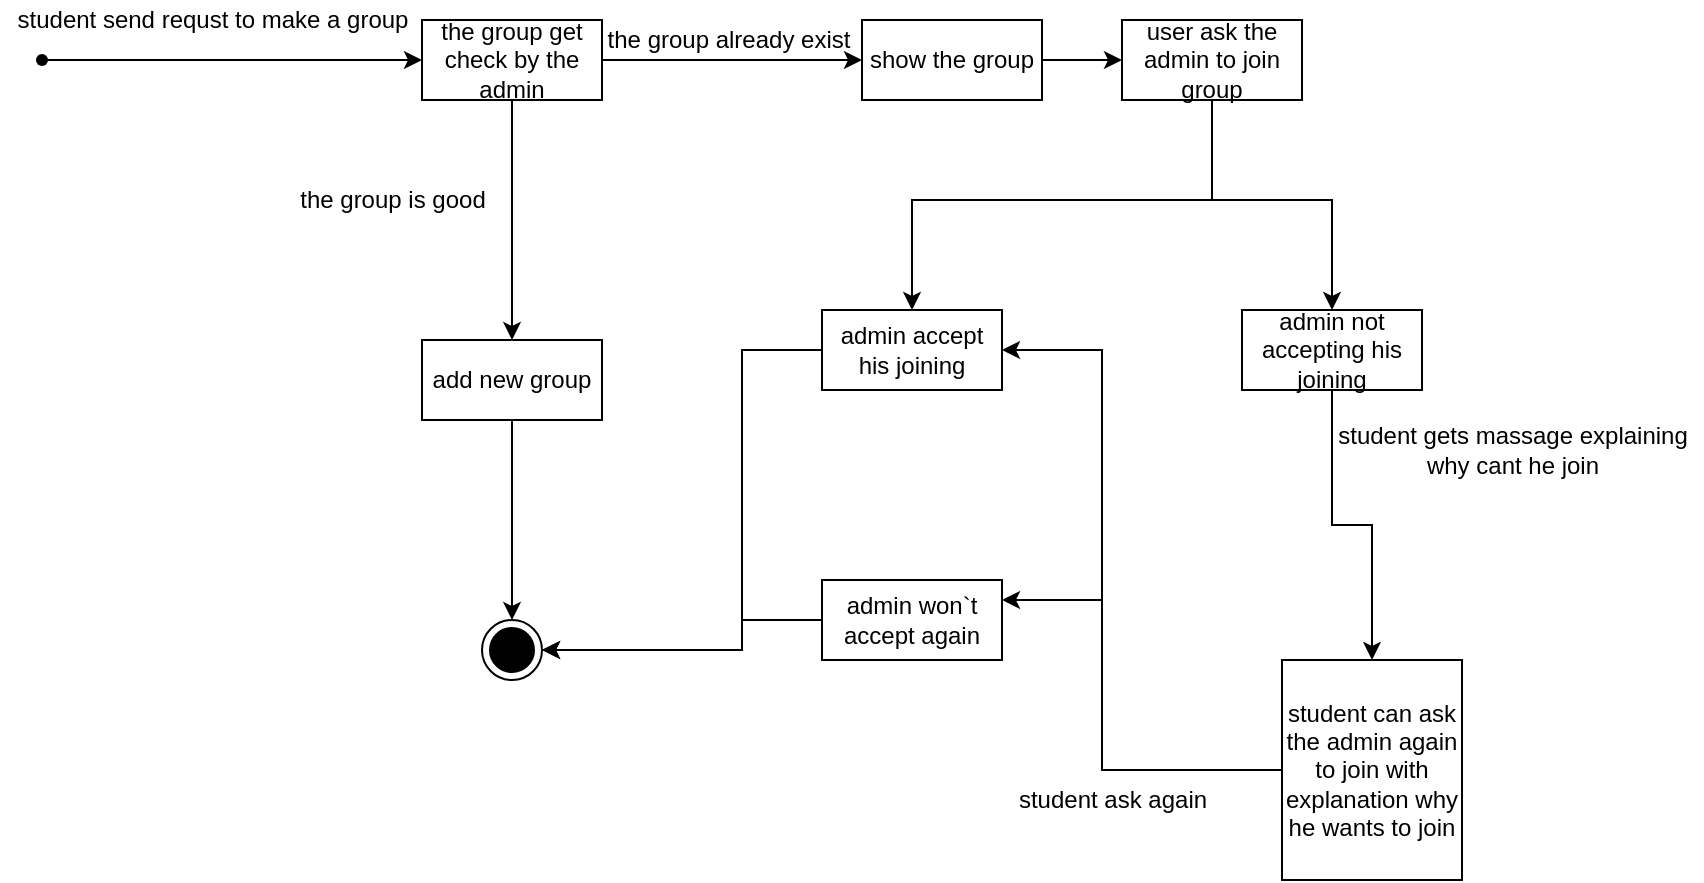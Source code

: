 <mxfile>
    <diagram id="ZxcNrr2-RxVxVpdg4Wmk" name="Page-1">
        <mxGraphModel dx="719" dy="617" grid="1" gridSize="10" guides="1" tooltips="1" connect="1" arrows="1" fold="1" page="1" pageScale="1" pageWidth="850" pageHeight="1100" math="0" shadow="0">
            <root>
                <mxCell id="0"/>
                <mxCell id="1" parent="0"/>
                <mxCell id="PJ3xckfTSliCAF6zciwJ-3" value="student send requst to make a group" style="text;html=1;align=center;verticalAlign=middle;resizable=0;points=[];autosize=1;strokeColor=none;fillColor=none;" parent="1" vertex="1">
                    <mxGeometry y="180" width="210" height="20" as="geometry"/>
                </mxCell>
                <mxCell id="PJ3xckfTSliCAF6zciwJ-14" style="edgeStyle=orthogonalEdgeStyle;rounded=0;orthogonalLoop=1;jettySize=auto;html=1;entryX=0;entryY=0.5;entryDx=0;entryDy=0;" parent="1" source="PJ3xckfTSliCAF6zciwJ-4" target="PJ3xckfTSliCAF6zciwJ-12" edge="1">
                    <mxGeometry relative="1" as="geometry"/>
                </mxCell>
                <mxCell id="PJ3xckfTSliCAF6zciwJ-4" value="the group get check by the admin" style="rounded=0;whiteSpace=wrap;html=1;" parent="1" vertex="1">
                    <mxGeometry x="210" y="190" width="90" height="40" as="geometry"/>
                </mxCell>
                <mxCell id="PJ3xckfTSliCAF6zciwJ-5" value="" style="endArrow=classic;html=1;rounded=0;exitX=0.5;exitY=1;exitDx=0;exitDy=0;entryX=0.5;entryY=0;entryDx=0;entryDy=0;" parent="1" source="PJ3xckfTSliCAF6zciwJ-4" target="OdFfhlGP0_GXfFOtKDw0-12" edge="1">
                    <mxGeometry width="50" height="50" relative="1" as="geometry">
                        <mxPoint x="300" y="300" as="sourcePoint"/>
                        <mxPoint x="255" y="360" as="targetPoint"/>
                    </mxGeometry>
                </mxCell>
                <mxCell id="PJ3xckfTSliCAF6zciwJ-6" value="the group is good" style="text;html=1;align=center;verticalAlign=middle;resizable=0;points=[];autosize=1;strokeColor=none;fillColor=none;" parent="1" vertex="1">
                    <mxGeometry x="140" y="270" width="110" height="20" as="geometry"/>
                </mxCell>
                <mxCell id="PJ3xckfTSliCAF6zciwJ-9" style="edgeStyle=orthogonalEdgeStyle;rounded=0;orthogonalLoop=1;jettySize=auto;html=1;" parent="1" source="PJ3xckfTSliCAF6zciwJ-7" target="PJ3xckfTSliCAF6zciwJ-4" edge="1">
                    <mxGeometry relative="1" as="geometry"/>
                </mxCell>
                <mxCell id="PJ3xckfTSliCAF6zciwJ-7" value="" style="shape=waypoint;sketch=0;fillStyle=solid;size=6;pointerEvents=1;points=[];fillColor=none;resizable=0;rotatable=0;perimeter=centerPerimeter;snapToPoint=1;" parent="1" vertex="1">
                    <mxGeometry y="190" width="40" height="40" as="geometry"/>
                </mxCell>
                <mxCell id="PJ3xckfTSliCAF6zciwJ-10" value="" style="ellipse;html=1;shape=endState;fillColor=#000000;strokeColor=#050000;" parent="1" vertex="1">
                    <mxGeometry x="240" y="490" width="30" height="30" as="geometry"/>
                </mxCell>
                <mxCell id="9" style="edgeStyle=none;html=1;exitX=1;exitY=0.5;exitDx=0;exitDy=0;entryX=0;entryY=0.5;entryDx=0;entryDy=0;" edge="1" parent="1" source="PJ3xckfTSliCAF6zciwJ-12" target="4">
                    <mxGeometry relative="1" as="geometry"/>
                </mxCell>
                <mxCell id="PJ3xckfTSliCAF6zciwJ-12" value="show the group" style="rounded=0;whiteSpace=wrap;html=1;" parent="1" vertex="1">
                    <mxGeometry x="430" y="190" width="90" height="40" as="geometry"/>
                </mxCell>
                <mxCell id="PJ3xckfTSliCAF6zciwJ-15" value="the group already exist" style="text;html=1;align=center;verticalAlign=middle;resizable=0;points=[];autosize=1;strokeColor=none;fillColor=none;" parent="1" vertex="1">
                    <mxGeometry x="293" y="190" width="140" height="20" as="geometry"/>
                </mxCell>
                <mxCell id="2" style="edgeStyle=none;html=1;exitX=0;exitY=0.5;exitDx=0;exitDy=0;entryX=1;entryY=0.5;entryDx=0;entryDy=0;rounded=0;" edge="1" parent="1" source="PJ3xckfTSliCAF6zciwJ-16" target="PJ3xckfTSliCAF6zciwJ-10">
                    <mxGeometry relative="1" as="geometry">
                        <Array as="points">
                            <mxPoint x="370" y="355"/>
                            <mxPoint x="370" y="505"/>
                        </Array>
                    </mxGeometry>
                </mxCell>
                <mxCell id="PJ3xckfTSliCAF6zciwJ-16" value="admin accept his joining" style="rounded=0;whiteSpace=wrap;html=1;" parent="1" vertex="1">
                    <mxGeometry x="410" y="335" width="90" height="40" as="geometry"/>
                </mxCell>
                <mxCell id="OdFfhlGP0_GXfFOtKDw0-14" style="edgeStyle=orthogonalEdgeStyle;rounded=0;orthogonalLoop=1;jettySize=auto;html=1;" parent="1" source="OdFfhlGP0_GXfFOtKDw0-4" target="OdFfhlGP0_GXfFOtKDw0-7" edge="1">
                    <mxGeometry relative="1" as="geometry"/>
                </mxCell>
                <mxCell id="OdFfhlGP0_GXfFOtKDw0-4" value="admin not accepting his joining" style="rounded=0;whiteSpace=wrap;html=1;" parent="1" vertex="1">
                    <mxGeometry x="620" y="335" width="90" height="40" as="geometry"/>
                </mxCell>
                <mxCell id="OdFfhlGP0_GXfFOtKDw0-10" style="edgeStyle=orthogonalEdgeStyle;rounded=0;orthogonalLoop=1;jettySize=auto;html=1;entryX=1;entryY=0.5;entryDx=0;entryDy=0;" parent="1" source="OdFfhlGP0_GXfFOtKDw0-7" target="PJ3xckfTSliCAF6zciwJ-16" edge="1">
                    <mxGeometry relative="1" as="geometry">
                        <mxPoint x="550" y="390" as="targetPoint"/>
                        <Array as="points">
                            <mxPoint x="550" y="565"/>
                            <mxPoint x="550" y="355"/>
                        </Array>
                    </mxGeometry>
                </mxCell>
                <mxCell id="OdFfhlGP0_GXfFOtKDw0-16" style="edgeStyle=orthogonalEdgeStyle;rounded=0;orthogonalLoop=1;jettySize=auto;html=1;entryX=1;entryY=0.25;entryDx=0;entryDy=0;" parent="1" source="OdFfhlGP0_GXfFOtKDw0-7" target="OdFfhlGP0_GXfFOtKDw0-15" edge="1">
                    <mxGeometry relative="1" as="geometry">
                        <Array as="points">
                            <mxPoint x="550" y="565"/>
                            <mxPoint x="550" y="480"/>
                        </Array>
                    </mxGeometry>
                </mxCell>
                <mxCell id="OdFfhlGP0_GXfFOtKDw0-7" value="student can ask the admin again to join with explanation why he wants to join" style="rounded=0;whiteSpace=wrap;html=1;" parent="1" vertex="1">
                    <mxGeometry x="640" y="510" width="90" height="110" as="geometry"/>
                </mxCell>
                <mxCell id="OdFfhlGP0_GXfFOtKDw0-9" value="student gets massage explaining &lt;br&gt;why cant he join" style="text;html=1;align=center;verticalAlign=middle;resizable=0;points=[];autosize=1;strokeColor=none;fillColor=none;" parent="1" vertex="1">
                    <mxGeometry x="660" y="390" width="190" height="30" as="geometry"/>
                </mxCell>
                <mxCell id="OdFfhlGP0_GXfFOtKDw0-11" value="student ask again" style="text;html=1;align=center;verticalAlign=middle;resizable=0;points=[];autosize=1;strokeColor=none;fillColor=none;" parent="1" vertex="1">
                    <mxGeometry x="500" y="570" width="110" height="20" as="geometry"/>
                </mxCell>
                <mxCell id="OdFfhlGP0_GXfFOtKDw0-13" style="edgeStyle=orthogonalEdgeStyle;rounded=0;orthogonalLoop=1;jettySize=auto;html=1;" parent="1" source="OdFfhlGP0_GXfFOtKDw0-12" target="PJ3xckfTSliCAF6zciwJ-10" edge="1">
                    <mxGeometry relative="1" as="geometry"/>
                </mxCell>
                <mxCell id="OdFfhlGP0_GXfFOtKDw0-12" value="add new group" style="rounded=0;whiteSpace=wrap;html=1;" parent="1" vertex="1">
                    <mxGeometry x="210" y="350" width="90" height="40" as="geometry"/>
                </mxCell>
                <mxCell id="3" style="edgeStyle=none;html=1;exitX=0;exitY=0.5;exitDx=0;exitDy=0;entryX=1;entryY=0.5;entryDx=0;entryDy=0;rounded=0;" edge="1" parent="1" source="OdFfhlGP0_GXfFOtKDw0-15" target="PJ3xckfTSliCAF6zciwJ-10">
                    <mxGeometry relative="1" as="geometry">
                        <Array as="points">
                            <mxPoint x="370" y="490"/>
                            <mxPoint x="370" y="505"/>
                        </Array>
                    </mxGeometry>
                </mxCell>
                <mxCell id="OdFfhlGP0_GXfFOtKDw0-15" value="admin won`t accept again" style="rounded=0;whiteSpace=wrap;html=1;" parent="1" vertex="1">
                    <mxGeometry x="410" y="470" width="90" height="40" as="geometry"/>
                </mxCell>
                <mxCell id="7" style="edgeStyle=none;html=1;exitX=0.5;exitY=1;exitDx=0;exitDy=0;entryX=0.5;entryY=0;entryDx=0;entryDy=0;rounded=0;" edge="1" parent="1" source="4" target="OdFfhlGP0_GXfFOtKDw0-4">
                    <mxGeometry relative="1" as="geometry">
                        <Array as="points">
                            <mxPoint x="605" y="280"/>
                            <mxPoint x="665" y="280"/>
                        </Array>
                    </mxGeometry>
                </mxCell>
                <mxCell id="8" style="edgeStyle=none;html=1;exitX=0.5;exitY=1;exitDx=0;exitDy=0;entryX=0.5;entryY=0;entryDx=0;entryDy=0;rounded=0;" edge="1" parent="1" source="4" target="PJ3xckfTSliCAF6zciwJ-16">
                    <mxGeometry relative="1" as="geometry">
                        <Array as="points">
                            <mxPoint x="605" y="280"/>
                            <mxPoint x="455" y="280"/>
                        </Array>
                    </mxGeometry>
                </mxCell>
                <mxCell id="4" value="user ask the admin to join group" style="rounded=0;whiteSpace=wrap;html=1;" vertex="1" parent="1">
                    <mxGeometry x="560" y="190" width="90" height="40" as="geometry"/>
                </mxCell>
            </root>
        </mxGraphModel>
    </diagram>
</mxfile>